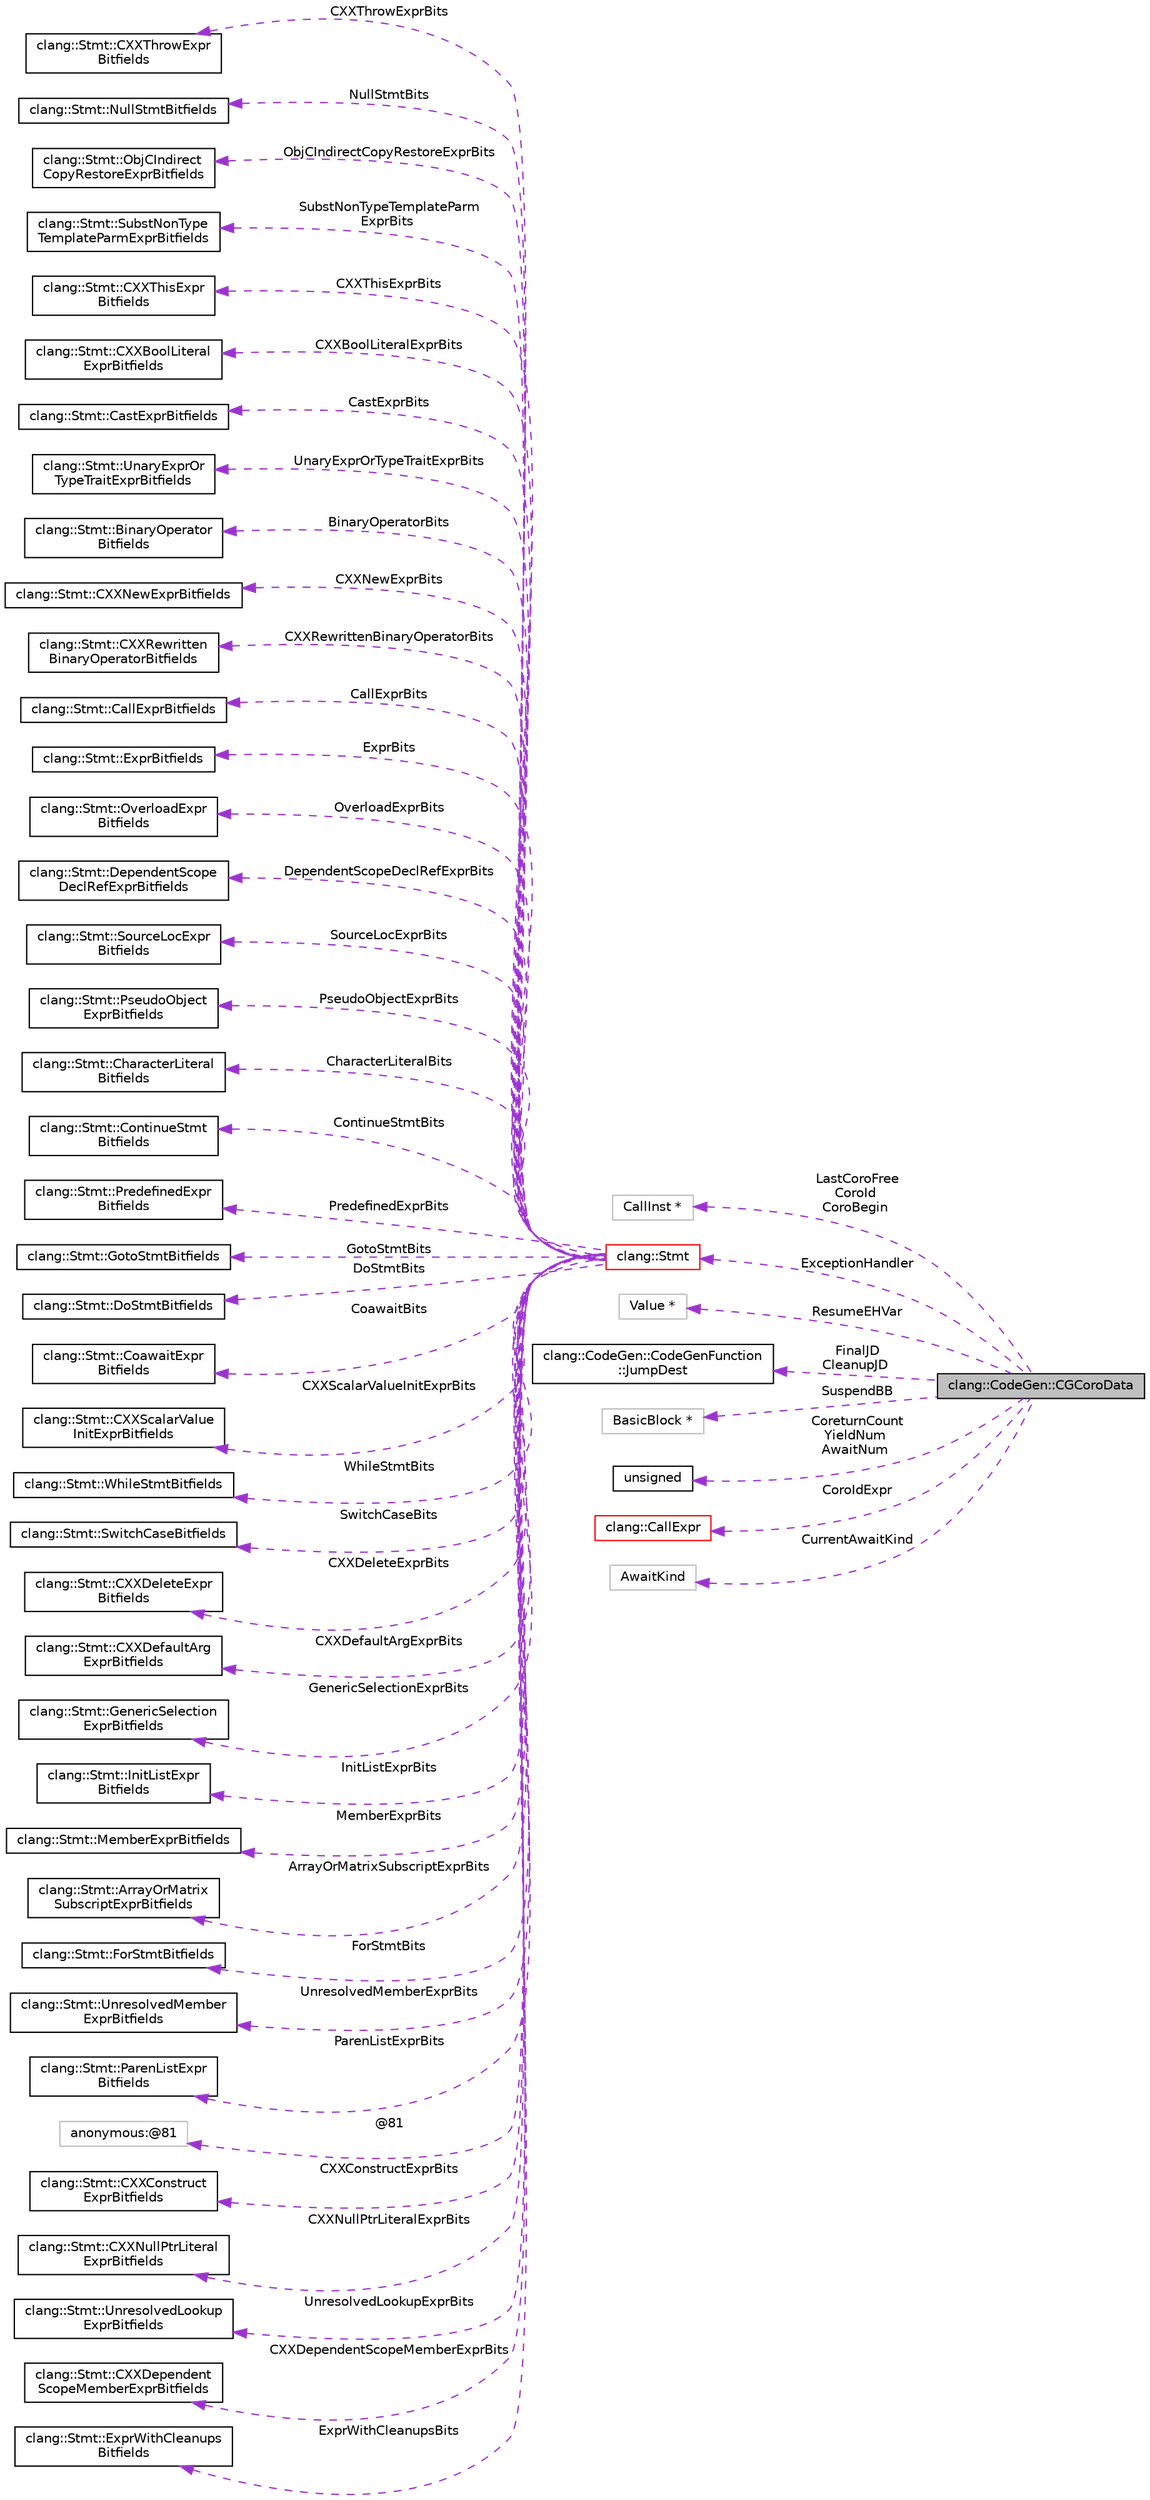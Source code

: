 digraph "clang::CodeGen::CGCoroData"
{
 // LATEX_PDF_SIZE
  bgcolor="transparent";
  edge [fontname="Helvetica",fontsize="10",labelfontname="Helvetica",labelfontsize="10"];
  node [fontname="Helvetica",fontsize="10",shape=record];
  rankdir="LR";
  Node1 [label="clang::CodeGen::CGCoroData",height=0.2,width=0.4,color="black", fillcolor="grey75", style="filled", fontcolor="black",tooltip=" "];
  Node2 -> Node1 [dir="back",color="darkorchid3",fontsize="10",style="dashed",label=" LastCoroFree\nCoroId\nCoroBegin" ,fontname="Helvetica"];
  Node2 [label="CallInst *",height=0.2,width=0.4,color="grey75",tooltip=" "];
  Node3 -> Node1 [dir="back",color="darkorchid3",fontsize="10",style="dashed",label=" ExceptionHandler" ,fontname="Helvetica"];
  Node3 [label="clang::Stmt",height=0.2,width=0.4,color="red",URL="$classclang_1_1Stmt.html",tooltip="Stmt - This represents one statement."];
  Node4 -> Node3 [dir="back",color="darkorchid3",fontsize="10",style="dashed",label=" CXXThrowExprBits" ,fontname="Helvetica"];
  Node4 [label="clang::Stmt::CXXThrowExpr\lBitfields",height=0.2,width=0.4,color="black",URL="$classclang_1_1Stmt_1_1CXXThrowExprBitfields.html",tooltip=" "];
  Node5 -> Node3 [dir="back",color="darkorchid3",fontsize="10",style="dashed",label=" NullStmtBits" ,fontname="Helvetica"];
  Node5 [label="clang::Stmt::NullStmtBitfields",height=0.2,width=0.4,color="black",URL="$classclang_1_1Stmt_1_1NullStmtBitfields.html",tooltip=" "];
  Node6 -> Node3 [dir="back",color="darkorchid3",fontsize="10",style="dashed",label=" ObjCIndirectCopyRestoreExprBits" ,fontname="Helvetica"];
  Node6 [label="clang::Stmt::ObjCIndirect\lCopyRestoreExprBitfields",height=0.2,width=0.4,color="black",URL="$classclang_1_1Stmt_1_1ObjCIndirectCopyRestoreExprBitfields.html",tooltip=" "];
  Node7 -> Node3 [dir="back",color="darkorchid3",fontsize="10",style="dashed",label=" SubstNonTypeTemplateParm\lExprBits" ,fontname="Helvetica"];
  Node7 [label="clang::Stmt::SubstNonType\lTemplateParmExprBitfields",height=0.2,width=0.4,color="black",URL="$classclang_1_1Stmt_1_1SubstNonTypeTemplateParmExprBitfields.html",tooltip=" "];
  Node8 -> Node3 [dir="back",color="darkorchid3",fontsize="10",style="dashed",label=" CXXThisExprBits" ,fontname="Helvetica"];
  Node8 [label="clang::Stmt::CXXThisExpr\lBitfields",height=0.2,width=0.4,color="black",URL="$classclang_1_1Stmt_1_1CXXThisExprBitfields.html",tooltip=" "];
  Node9 -> Node3 [dir="back",color="darkorchid3",fontsize="10",style="dashed",label=" CXXBoolLiteralExprBits" ,fontname="Helvetica"];
  Node9 [label="clang::Stmt::CXXBoolLiteral\lExprBitfields",height=0.2,width=0.4,color="black",URL="$classclang_1_1Stmt_1_1CXXBoolLiteralExprBitfields.html",tooltip=" "];
  Node10 -> Node3 [dir="back",color="darkorchid3",fontsize="10",style="dashed",label=" CastExprBits" ,fontname="Helvetica"];
  Node10 [label="clang::Stmt::CastExprBitfields",height=0.2,width=0.4,color="black",URL="$classclang_1_1Stmt_1_1CastExprBitfields.html",tooltip=" "];
  Node11 -> Node3 [dir="back",color="darkorchid3",fontsize="10",style="dashed",label=" UnaryExprOrTypeTraitExprBits" ,fontname="Helvetica"];
  Node11 [label="clang::Stmt::UnaryExprOr\lTypeTraitExprBitfields",height=0.2,width=0.4,color="black",URL="$classclang_1_1Stmt_1_1UnaryExprOrTypeTraitExprBitfields.html",tooltip=" "];
  Node12 -> Node3 [dir="back",color="darkorchid3",fontsize="10",style="dashed",label=" BinaryOperatorBits" ,fontname="Helvetica"];
  Node12 [label="clang::Stmt::BinaryOperator\lBitfields",height=0.2,width=0.4,color="black",URL="$classclang_1_1Stmt_1_1BinaryOperatorBitfields.html",tooltip=" "];
  Node13 -> Node3 [dir="back",color="darkorchid3",fontsize="10",style="dashed",label=" CXXNewExprBits" ,fontname="Helvetica"];
  Node13 [label="clang::Stmt::CXXNewExprBitfields",height=0.2,width=0.4,color="black",URL="$classclang_1_1Stmt_1_1CXXNewExprBitfields.html",tooltip=" "];
  Node14 -> Node3 [dir="back",color="darkorchid3",fontsize="10",style="dashed",label=" CXXRewrittenBinaryOperatorBits" ,fontname="Helvetica"];
  Node14 [label="clang::Stmt::CXXRewritten\lBinaryOperatorBitfields",height=0.2,width=0.4,color="black",URL="$classclang_1_1Stmt_1_1CXXRewrittenBinaryOperatorBitfields.html",tooltip=" "];
  Node15 -> Node3 [dir="back",color="darkorchid3",fontsize="10",style="dashed",label=" CallExprBits" ,fontname="Helvetica"];
  Node15 [label="clang::Stmt::CallExprBitfields",height=0.2,width=0.4,color="black",URL="$classclang_1_1Stmt_1_1CallExprBitfields.html",tooltip=" "];
  Node16 -> Node3 [dir="back",color="darkorchid3",fontsize="10",style="dashed",label=" ExprBits" ,fontname="Helvetica"];
  Node16 [label="clang::Stmt::ExprBitfields",height=0.2,width=0.4,color="black",URL="$classclang_1_1Stmt_1_1ExprBitfields.html",tooltip=" "];
  Node17 -> Node3 [dir="back",color="darkorchid3",fontsize="10",style="dashed",label=" OverloadExprBits" ,fontname="Helvetica"];
  Node17 [label="clang::Stmt::OverloadExpr\lBitfields",height=0.2,width=0.4,color="black",URL="$classclang_1_1Stmt_1_1OverloadExprBitfields.html",tooltip=" "];
  Node18 -> Node3 [dir="back",color="darkorchid3",fontsize="10",style="dashed",label=" DependentScopeDeclRefExprBits" ,fontname="Helvetica"];
  Node18 [label="clang::Stmt::DependentScope\lDeclRefExprBitfields",height=0.2,width=0.4,color="black",URL="$classclang_1_1Stmt_1_1DependentScopeDeclRefExprBitfields.html",tooltip=" "];
  Node19 -> Node3 [dir="back",color="darkorchid3",fontsize="10",style="dashed",label=" SourceLocExprBits" ,fontname="Helvetica"];
  Node19 [label="clang::Stmt::SourceLocExpr\lBitfields",height=0.2,width=0.4,color="black",URL="$classclang_1_1Stmt_1_1SourceLocExprBitfields.html",tooltip=" "];
  Node20 -> Node3 [dir="back",color="darkorchid3",fontsize="10",style="dashed",label=" PseudoObjectExprBits" ,fontname="Helvetica"];
  Node20 [label="clang::Stmt::PseudoObject\lExprBitfields",height=0.2,width=0.4,color="black",URL="$classclang_1_1Stmt_1_1PseudoObjectExprBitfields.html",tooltip=" "];
  Node21 -> Node3 [dir="back",color="darkorchid3",fontsize="10",style="dashed",label=" CharacterLiteralBits" ,fontname="Helvetica"];
  Node21 [label="clang::Stmt::CharacterLiteral\lBitfields",height=0.2,width=0.4,color="black",URL="$classclang_1_1Stmt_1_1CharacterLiteralBitfields.html",tooltip=" "];
  Node22 -> Node3 [dir="back",color="darkorchid3",fontsize="10",style="dashed",label=" ContinueStmtBits" ,fontname="Helvetica"];
  Node22 [label="clang::Stmt::ContinueStmt\lBitfields",height=0.2,width=0.4,color="black",URL="$classclang_1_1Stmt_1_1ContinueStmtBitfields.html",tooltip=" "];
  Node23 -> Node3 [dir="back",color="darkorchid3",fontsize="10",style="dashed",label=" PredefinedExprBits" ,fontname="Helvetica"];
  Node23 [label="clang::Stmt::PredefinedExpr\lBitfields",height=0.2,width=0.4,color="black",URL="$classclang_1_1Stmt_1_1PredefinedExprBitfields.html",tooltip=" "];
  Node24 -> Node3 [dir="back",color="darkorchid3",fontsize="10",style="dashed",label=" GotoStmtBits" ,fontname="Helvetica"];
  Node24 [label="clang::Stmt::GotoStmtBitfields",height=0.2,width=0.4,color="black",URL="$classclang_1_1Stmt_1_1GotoStmtBitfields.html",tooltip=" "];
  Node25 -> Node3 [dir="back",color="darkorchid3",fontsize="10",style="dashed",label=" DoStmtBits" ,fontname="Helvetica"];
  Node25 [label="clang::Stmt::DoStmtBitfields",height=0.2,width=0.4,color="black",URL="$classclang_1_1Stmt_1_1DoStmtBitfields.html",tooltip=" "];
  Node26 -> Node3 [dir="back",color="darkorchid3",fontsize="10",style="dashed",label=" CoawaitBits" ,fontname="Helvetica"];
  Node26 [label="clang::Stmt::CoawaitExpr\lBitfields",height=0.2,width=0.4,color="black",URL="$classclang_1_1Stmt_1_1CoawaitExprBitfields.html",tooltip=" "];
  Node27 -> Node3 [dir="back",color="darkorchid3",fontsize="10",style="dashed",label=" CXXScalarValueInitExprBits" ,fontname="Helvetica"];
  Node27 [label="clang::Stmt::CXXScalarValue\lInitExprBitfields",height=0.2,width=0.4,color="black",URL="$classclang_1_1Stmt_1_1CXXScalarValueInitExprBitfields.html",tooltip=" "];
  Node28 -> Node3 [dir="back",color="darkorchid3",fontsize="10",style="dashed",label=" WhileStmtBits" ,fontname="Helvetica"];
  Node28 [label="clang::Stmt::WhileStmtBitfields",height=0.2,width=0.4,color="black",URL="$classclang_1_1Stmt_1_1WhileStmtBitfields.html",tooltip=" "];
  Node29 -> Node3 [dir="back",color="darkorchid3",fontsize="10",style="dashed",label=" SwitchCaseBits" ,fontname="Helvetica"];
  Node29 [label="clang::Stmt::SwitchCaseBitfields",height=0.2,width=0.4,color="black",URL="$classclang_1_1Stmt_1_1SwitchCaseBitfields.html",tooltip=" "];
  Node30 -> Node3 [dir="back",color="darkorchid3",fontsize="10",style="dashed",label=" CXXDeleteExprBits" ,fontname="Helvetica"];
  Node30 [label="clang::Stmt::CXXDeleteExpr\lBitfields",height=0.2,width=0.4,color="black",URL="$classclang_1_1Stmt_1_1CXXDeleteExprBitfields.html",tooltip=" "];
  Node31 -> Node3 [dir="back",color="darkorchid3",fontsize="10",style="dashed",label=" CXXDefaultArgExprBits" ,fontname="Helvetica"];
  Node31 [label="clang::Stmt::CXXDefaultArg\lExprBitfields",height=0.2,width=0.4,color="black",URL="$classclang_1_1Stmt_1_1CXXDefaultArgExprBitfields.html",tooltip=" "];
  Node32 -> Node3 [dir="back",color="darkorchid3",fontsize="10",style="dashed",label=" GenericSelectionExprBits" ,fontname="Helvetica"];
  Node32 [label="clang::Stmt::GenericSelection\lExprBitfields",height=0.2,width=0.4,color="black",URL="$classclang_1_1Stmt_1_1GenericSelectionExprBitfields.html",tooltip=" "];
  Node33 -> Node3 [dir="back",color="darkorchid3",fontsize="10",style="dashed",label=" InitListExprBits" ,fontname="Helvetica"];
  Node33 [label="clang::Stmt::InitListExpr\lBitfields",height=0.2,width=0.4,color="black",URL="$classclang_1_1Stmt_1_1InitListExprBitfields.html",tooltip=" "];
  Node34 -> Node3 [dir="back",color="darkorchid3",fontsize="10",style="dashed",label=" MemberExprBits" ,fontname="Helvetica"];
  Node34 [label="clang::Stmt::MemberExprBitfields",height=0.2,width=0.4,color="black",URL="$classclang_1_1Stmt_1_1MemberExprBitfields.html",tooltip=" "];
  Node35 -> Node3 [dir="back",color="darkorchid3",fontsize="10",style="dashed",label=" ArrayOrMatrixSubscriptExprBits" ,fontname="Helvetica"];
  Node35 [label="clang::Stmt::ArrayOrMatrix\lSubscriptExprBitfields",height=0.2,width=0.4,color="black",URL="$classclang_1_1Stmt_1_1ArrayOrMatrixSubscriptExprBitfields.html",tooltip=" "];
  Node36 -> Node3 [dir="back",color="darkorchid3",fontsize="10",style="dashed",label=" ForStmtBits" ,fontname="Helvetica"];
  Node36 [label="clang::Stmt::ForStmtBitfields",height=0.2,width=0.4,color="black",URL="$classclang_1_1Stmt_1_1ForStmtBitfields.html",tooltip=" "];
  Node37 -> Node3 [dir="back",color="darkorchid3",fontsize="10",style="dashed",label=" UnresolvedMemberExprBits" ,fontname="Helvetica"];
  Node37 [label="clang::Stmt::UnresolvedMember\lExprBitfields",height=0.2,width=0.4,color="black",URL="$classclang_1_1Stmt_1_1UnresolvedMemberExprBitfields.html",tooltip=" "];
  Node38 -> Node3 [dir="back",color="darkorchid3",fontsize="10",style="dashed",label=" ParenListExprBits" ,fontname="Helvetica"];
  Node38 [label="clang::Stmt::ParenListExpr\lBitfields",height=0.2,width=0.4,color="black",URL="$classclang_1_1Stmt_1_1ParenListExprBitfields.html",tooltip=" "];
  Node39 -> Node3 [dir="back",color="darkorchid3",fontsize="10",style="dashed",label=" @81" ,fontname="Helvetica"];
  Node39 [label="anonymous:@81",height=0.2,width=0.4,color="grey75",tooltip=" "];
  Node40 -> Node3 [dir="back",color="darkorchid3",fontsize="10",style="dashed",label=" CXXConstructExprBits" ,fontname="Helvetica"];
  Node40 [label="clang::Stmt::CXXConstruct\lExprBitfields",height=0.2,width=0.4,color="black",URL="$classclang_1_1Stmt_1_1CXXConstructExprBitfields.html",tooltip=" "];
  Node41 -> Node3 [dir="back",color="darkorchid3",fontsize="10",style="dashed",label=" CXXNullPtrLiteralExprBits" ,fontname="Helvetica"];
  Node41 [label="clang::Stmt::CXXNullPtrLiteral\lExprBitfields",height=0.2,width=0.4,color="black",URL="$classclang_1_1Stmt_1_1CXXNullPtrLiteralExprBitfields.html",tooltip=" "];
  Node42 -> Node3 [dir="back",color="darkorchid3",fontsize="10",style="dashed",label=" UnresolvedLookupExprBits" ,fontname="Helvetica"];
  Node42 [label="clang::Stmt::UnresolvedLookup\lExprBitfields",height=0.2,width=0.4,color="black",URL="$classclang_1_1Stmt_1_1UnresolvedLookupExprBitfields.html",tooltip=" "];
  Node43 -> Node3 [dir="back",color="darkorchid3",fontsize="10",style="dashed",label=" CXXDependentScopeMemberExprBits" ,fontname="Helvetica"];
  Node43 [label="clang::Stmt::CXXDependent\lScopeMemberExprBitfields",height=0.2,width=0.4,color="black",URL="$classclang_1_1Stmt_1_1CXXDependentScopeMemberExprBitfields.html",tooltip=" "];
  Node44 -> Node3 [dir="back",color="darkorchid3",fontsize="10",style="dashed",label=" ExprWithCleanupsBits" ,fontname="Helvetica"];
  Node44 [label="clang::Stmt::ExprWithCleanups\lBitfields",height=0.2,width=0.4,color="black",URL="$classclang_1_1Stmt_1_1ExprWithCleanupsBitfields.html",tooltip=" "];
  Node67 -> Node1 [dir="back",color="darkorchid3",fontsize="10",style="dashed",label=" ResumeEHVar" ,fontname="Helvetica"];
  Node67 [label="Value *",height=0.2,width=0.4,color="grey75",tooltip=" "];
  Node68 -> Node1 [dir="back",color="darkorchid3",fontsize="10",style="dashed",label=" FinalJD\nCleanupJD" ,fontname="Helvetica"];
  Node68 [label="clang::CodeGen::CodeGenFunction\l::JumpDest",height=0.2,width=0.4,color="black",URL="$structclang_1_1CodeGen_1_1CodeGenFunction_1_1JumpDest.html",tooltip="A jump destination is an abstract label, branching to which may require a jump out through normal cle..."];
  Node69 -> Node1 [dir="back",color="darkorchid3",fontsize="10",style="dashed",label=" SuspendBB" ,fontname="Helvetica"];
  Node69 [label="BasicBlock *",height=0.2,width=0.4,color="grey75",tooltip=" "];
  Node70 -> Node1 [dir="back",color="darkorchid3",fontsize="10",style="dashed",label=" CoreturnCount\nYieldNum\nAwaitNum" ,fontname="Helvetica"];
  Node70 [label="unsigned",height=0.2,width=0.4,color="black",URL="$classunsigned.html",tooltip=" "];
  Node71 -> Node1 [dir="back",color="darkorchid3",fontsize="10",style="dashed",label=" CoroIdExpr" ,fontname="Helvetica"];
  Node71 [label="clang::CallExpr",height=0.2,width=0.4,color="red",URL="$classclang_1_1CallExpr.html",tooltip="CallExpr - Represents a function call (C99 6.5.2.2, C++ [expr.call])."];
  Node75 -> Node1 [dir="back",color="darkorchid3",fontsize="10",style="dashed",label=" CurrentAwaitKind" ,fontname="Helvetica"];
  Node75 [label="AwaitKind",height=0.2,width=0.4,color="grey75",tooltip=" "];
}
